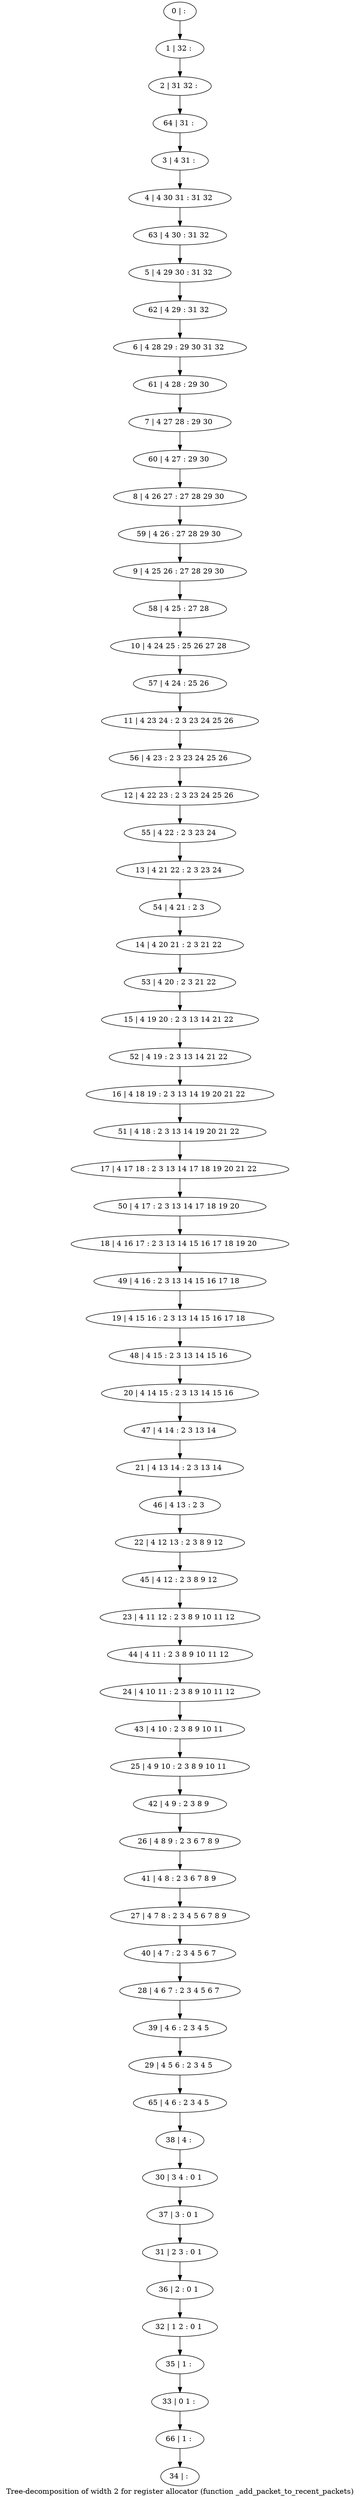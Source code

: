 digraph G {
graph [label="Tree-decomposition of width 2 for register allocator (function _add_packet_to_recent_packets)"]
0[label="0 | : "];
1[label="1 | 32 : "];
2[label="2 | 31 32 : "];
3[label="3 | 4 31 : "];
4[label="4 | 4 30 31 : 31 32 "];
5[label="5 | 4 29 30 : 31 32 "];
6[label="6 | 4 28 29 : 29 30 31 32 "];
7[label="7 | 4 27 28 : 29 30 "];
8[label="8 | 4 26 27 : 27 28 29 30 "];
9[label="9 | 4 25 26 : 27 28 29 30 "];
10[label="10 | 4 24 25 : 25 26 27 28 "];
11[label="11 | 4 23 24 : 2 3 23 24 25 26 "];
12[label="12 | 4 22 23 : 2 3 23 24 25 26 "];
13[label="13 | 4 21 22 : 2 3 23 24 "];
14[label="14 | 4 20 21 : 2 3 21 22 "];
15[label="15 | 4 19 20 : 2 3 13 14 21 22 "];
16[label="16 | 4 18 19 : 2 3 13 14 19 20 21 22 "];
17[label="17 | 4 17 18 : 2 3 13 14 17 18 19 20 21 22 "];
18[label="18 | 4 16 17 : 2 3 13 14 15 16 17 18 19 20 "];
19[label="19 | 4 15 16 : 2 3 13 14 15 16 17 18 "];
20[label="20 | 4 14 15 : 2 3 13 14 15 16 "];
21[label="21 | 4 13 14 : 2 3 13 14 "];
22[label="22 | 4 12 13 : 2 3 8 9 12 "];
23[label="23 | 4 11 12 : 2 3 8 9 10 11 12 "];
24[label="24 | 4 10 11 : 2 3 8 9 10 11 12 "];
25[label="25 | 4 9 10 : 2 3 8 9 10 11 "];
26[label="26 | 4 8 9 : 2 3 6 7 8 9 "];
27[label="27 | 4 7 8 : 2 3 4 5 6 7 8 9 "];
28[label="28 | 4 6 7 : 2 3 4 5 6 7 "];
29[label="29 | 4 5 6 : 2 3 4 5 "];
30[label="30 | 3 4 : 0 1 "];
31[label="31 | 2 3 : 0 1 "];
32[label="32 | 1 2 : 0 1 "];
33[label="33 | 0 1 : "];
34[label="34 | : "];
35[label="35 | 1 : "];
36[label="36 | 2 : 0 1 "];
37[label="37 | 3 : 0 1 "];
38[label="38 | 4 : "];
39[label="39 | 4 6 : 2 3 4 5 "];
40[label="40 | 4 7 : 2 3 4 5 6 7 "];
41[label="41 | 4 8 : 2 3 6 7 8 9 "];
42[label="42 | 4 9 : 2 3 8 9 "];
43[label="43 | 4 10 : 2 3 8 9 10 11 "];
44[label="44 | 4 11 : 2 3 8 9 10 11 12 "];
45[label="45 | 4 12 : 2 3 8 9 12 "];
46[label="46 | 4 13 : 2 3 "];
47[label="47 | 4 14 : 2 3 13 14 "];
48[label="48 | 4 15 : 2 3 13 14 15 16 "];
49[label="49 | 4 16 : 2 3 13 14 15 16 17 18 "];
50[label="50 | 4 17 : 2 3 13 14 17 18 19 20 "];
51[label="51 | 4 18 : 2 3 13 14 19 20 21 22 "];
52[label="52 | 4 19 : 2 3 13 14 21 22 "];
53[label="53 | 4 20 : 2 3 21 22 "];
54[label="54 | 4 21 : 2 3 "];
55[label="55 | 4 22 : 2 3 23 24 "];
56[label="56 | 4 23 : 2 3 23 24 25 26 "];
57[label="57 | 4 24 : 25 26 "];
58[label="58 | 4 25 : 27 28 "];
59[label="59 | 4 26 : 27 28 29 30 "];
60[label="60 | 4 27 : 29 30 "];
61[label="61 | 4 28 : 29 30 "];
62[label="62 | 4 29 : 31 32 "];
63[label="63 | 4 30 : 31 32 "];
64[label="64 | 31 : "];
65[label="65 | 4 6 : 2 3 4 5 "];
66[label="66 | 1 : "];
0->1 ;
1->2 ;
3->4 ;
35->33 ;
32->35 ;
36->32 ;
31->36 ;
37->31 ;
30->37 ;
38->30 ;
39->29 ;
28->39 ;
40->28 ;
27->40 ;
41->27 ;
26->41 ;
42->26 ;
25->42 ;
43->25 ;
24->43 ;
44->24 ;
23->44 ;
45->23 ;
22->45 ;
46->22 ;
21->46 ;
47->21 ;
20->47 ;
48->20 ;
19->48 ;
49->19 ;
18->49 ;
50->18 ;
17->50 ;
51->17 ;
16->51 ;
52->16 ;
15->52 ;
53->15 ;
14->53 ;
54->14 ;
13->54 ;
55->13 ;
12->55 ;
56->12 ;
11->56 ;
57->11 ;
10->57 ;
58->10 ;
9->58 ;
59->9 ;
8->59 ;
60->8 ;
7->60 ;
61->7 ;
6->61 ;
62->6 ;
5->62 ;
63->5 ;
4->63 ;
64->3 ;
2->64 ;
65->38 ;
29->65 ;
66->34 ;
33->66 ;
}
